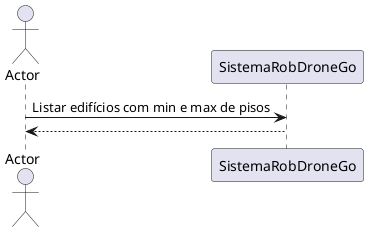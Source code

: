 @startuml
actor Actor as actor
participant SistemaRobDroneGo as srdg
actor -> srdg: Listar edifícios com min e max de pisos
srdg --> actor
@enduml